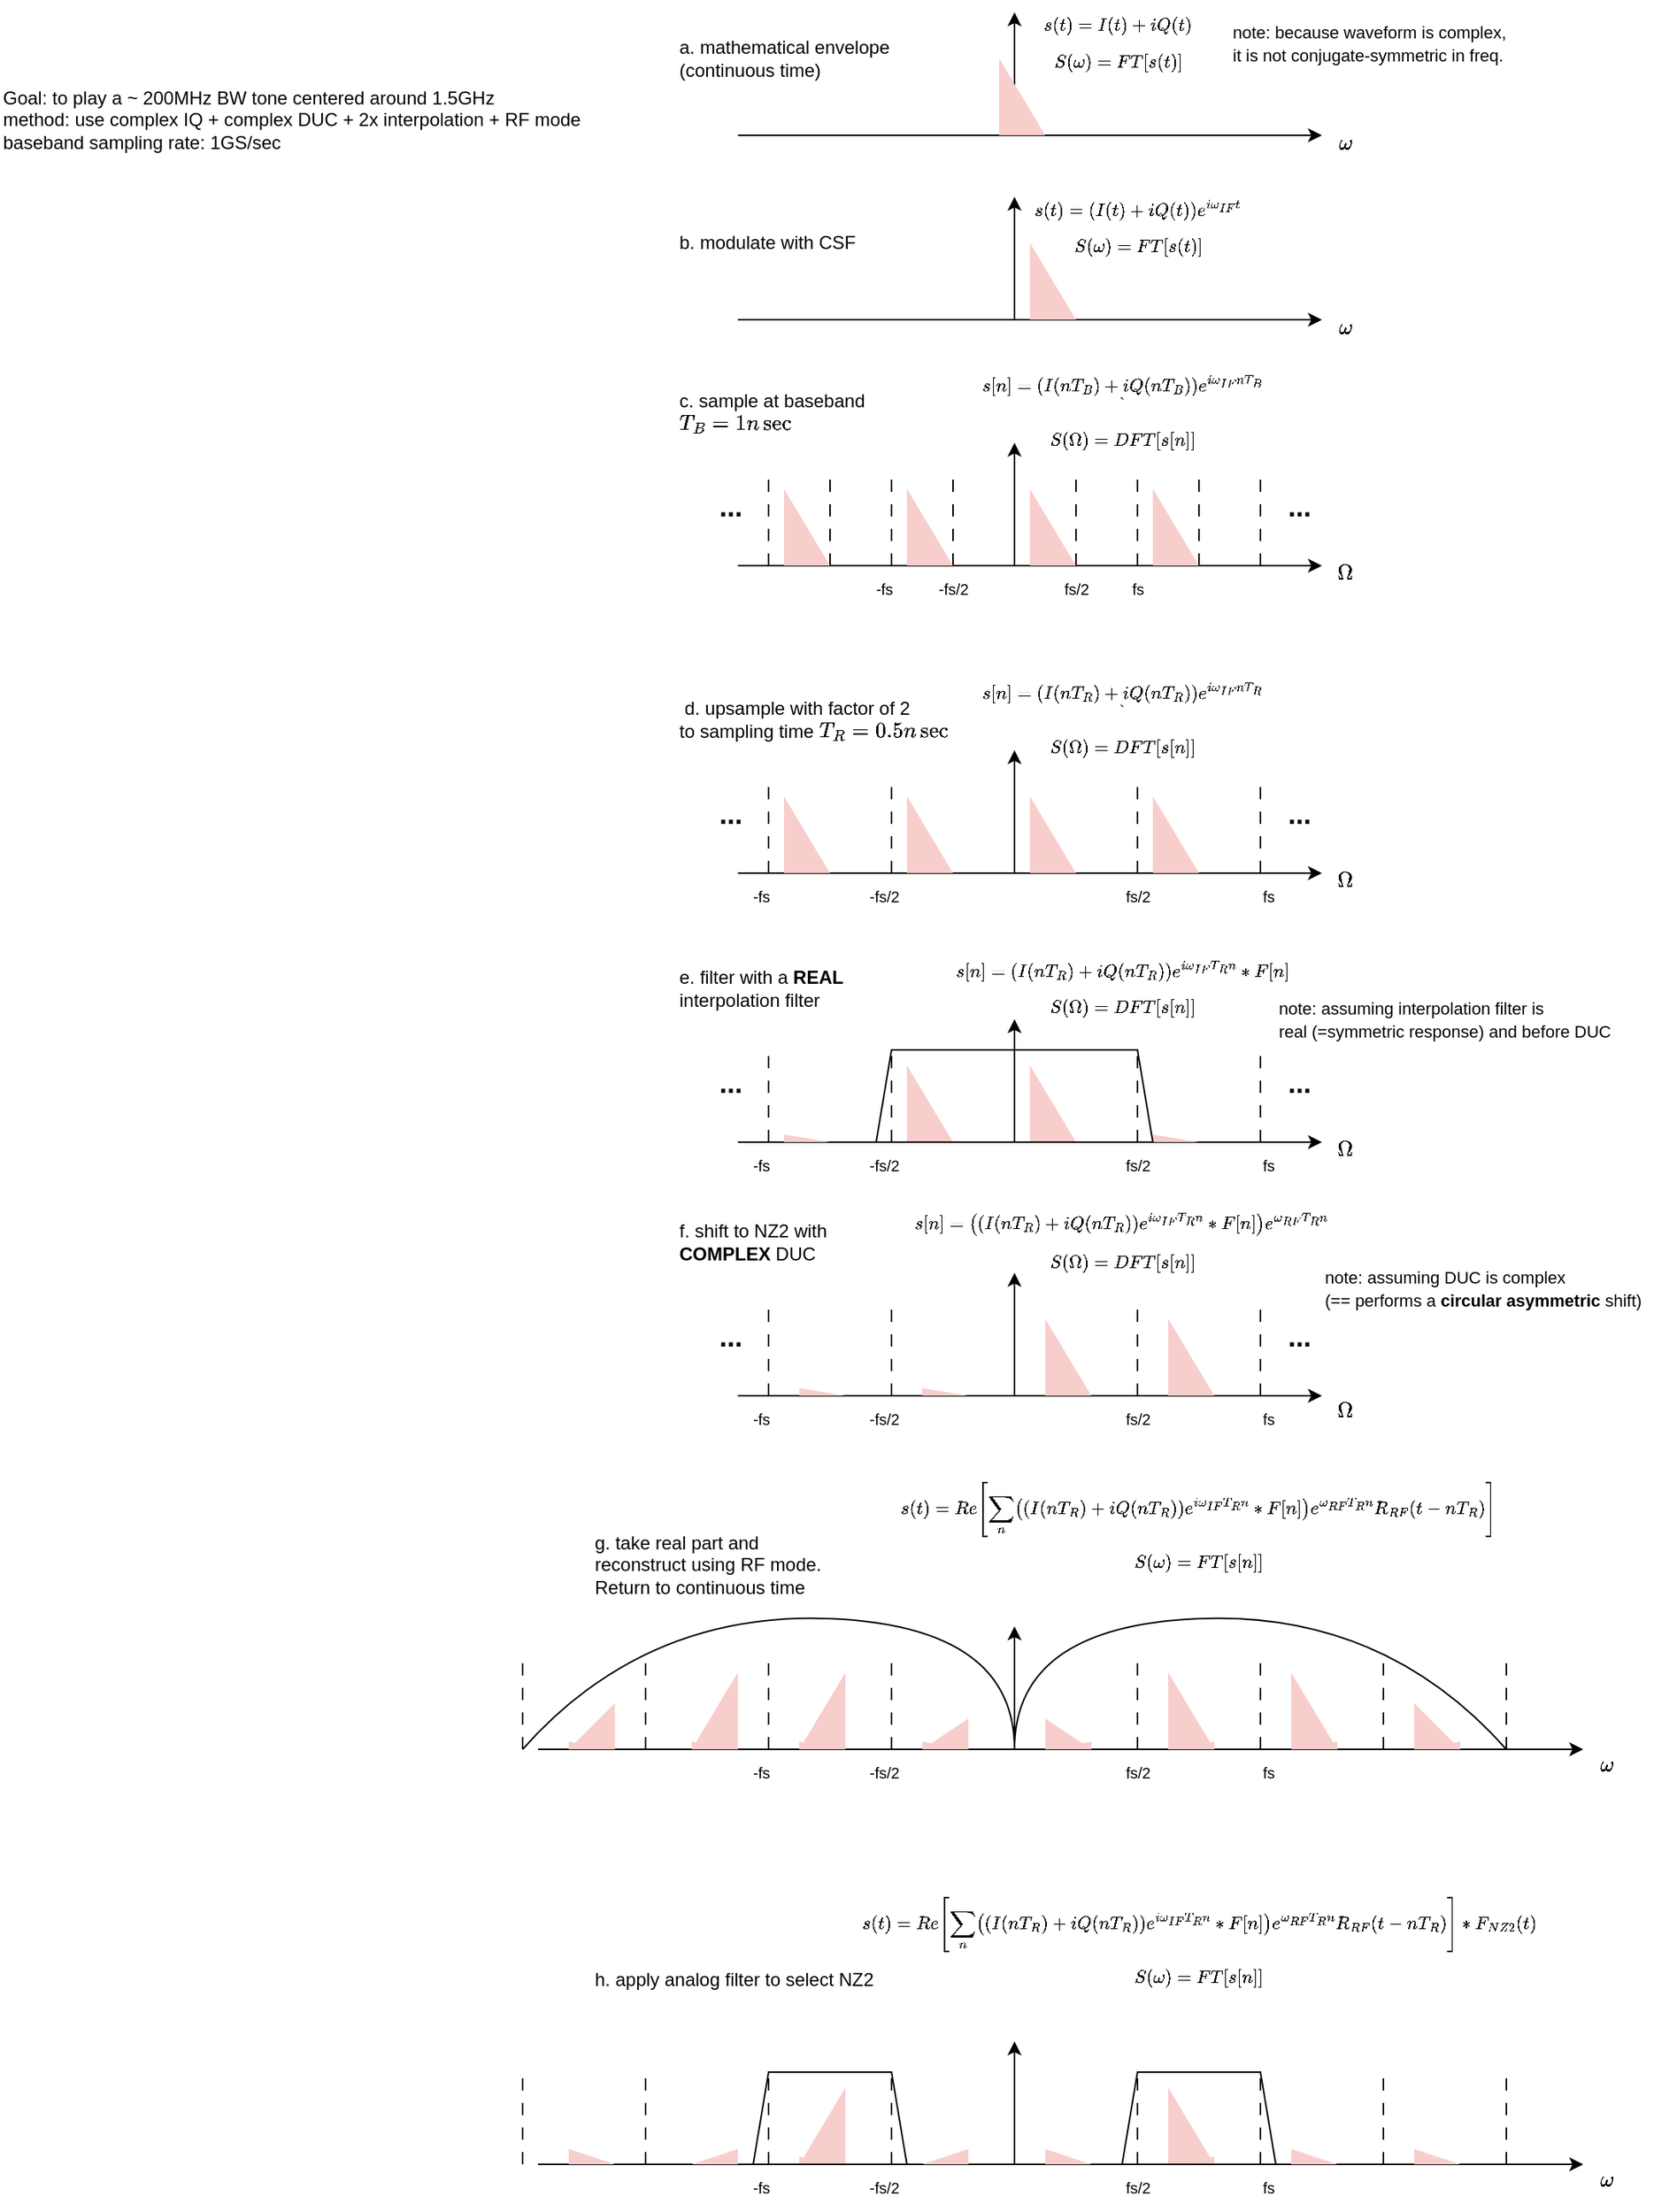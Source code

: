 <mxfile version="24.0.7" type="github">
  <diagram name="Page-1" id="3EDu0ph7gnK6FWtlWWhK">
    <mxGraphModel dx="1687" dy="761" grid="1" gridSize="10" guides="1" tooltips="1" connect="1" arrows="1" fold="1" page="1" pageScale="1" pageWidth="1169" pageHeight="1654" math="1" shadow="0">
      <root>
        <mxCell id="0" />
        <mxCell id="1" parent="0" />
        <mxCell id="BkP3ZMJu4RFStQbcXFvb-1" value="" style="endArrow=classic;html=1;rounded=0;" edge="1" parent="1">
          <mxGeometry width="50" height="50" relative="1" as="geometry">
            <mxPoint x="710" y="370" as="sourcePoint" />
            <mxPoint x="710" y="290" as="targetPoint" />
          </mxGeometry>
        </mxCell>
        <mxCell id="BkP3ZMJu4RFStQbcXFvb-2" value="" style="endArrow=classic;html=1;rounded=0;" edge="1" parent="1">
          <mxGeometry width="50" height="50" relative="1" as="geometry">
            <mxPoint x="530" y="370" as="sourcePoint" />
            <mxPoint x="910" y="370" as="targetPoint" />
          </mxGeometry>
        </mxCell>
        <mxCell id="BkP3ZMJu4RFStQbcXFvb-3" value="" style="endArrow=none;html=1;rounded=0;dashed=1;dashPattern=8 8;" edge="1" parent="1">
          <mxGeometry width="50" height="50" relative="1" as="geometry">
            <mxPoint x="750" y="370" as="sourcePoint" />
            <mxPoint x="750" y="310" as="targetPoint" />
          </mxGeometry>
        </mxCell>
        <mxCell id="BkP3ZMJu4RFStQbcXFvb-4" value="" style="endArrow=none;html=1;rounded=0;dashed=1;dashPattern=8 8;" edge="1" parent="1">
          <mxGeometry width="50" height="50" relative="1" as="geometry">
            <mxPoint x="790" y="370" as="sourcePoint" />
            <mxPoint x="790" y="310" as="targetPoint" />
          </mxGeometry>
        </mxCell>
        <mxCell id="BkP3ZMJu4RFStQbcXFvb-5" value="" style="endArrow=none;html=1;rounded=0;dashed=1;dashPattern=8 8;" edge="1" parent="1">
          <mxGeometry width="50" height="50" relative="1" as="geometry">
            <mxPoint x="830" y="370" as="sourcePoint" />
            <mxPoint x="830" y="310" as="targetPoint" />
          </mxGeometry>
        </mxCell>
        <mxCell id="BkP3ZMJu4RFStQbcXFvb-8" value="" style="endArrow=none;html=1;rounded=0;dashed=1;dashPattern=8 8;" edge="1" parent="1">
          <mxGeometry width="50" height="50" relative="1" as="geometry">
            <mxPoint x="630" y="370" as="sourcePoint" />
            <mxPoint x="630" y="310" as="targetPoint" />
          </mxGeometry>
        </mxCell>
        <mxCell id="BkP3ZMJu4RFStQbcXFvb-9" value="" style="endArrow=none;html=1;rounded=0;dashed=1;dashPattern=8 8;" edge="1" parent="1">
          <mxGeometry width="50" height="50" relative="1" as="geometry">
            <mxPoint x="670" y="370" as="sourcePoint" />
            <mxPoint x="670" y="310" as="targetPoint" />
          </mxGeometry>
        </mxCell>
        <mxCell id="BkP3ZMJu4RFStQbcXFvb-14" value="" style="verticalLabelPosition=bottom;verticalAlign=top;html=1;shape=mxgraph.basic.orthogonal_triangle;fillColor=#f8cecc;strokeColor=none;" vertex="1" parent="1">
          <mxGeometry x="720" y="320" width="30" height="50" as="geometry" />
        </mxCell>
        <mxCell id="BkP3ZMJu4RFStQbcXFvb-16" value="&lt;font style=&quot;font-size: 10px;&quot;&gt;fs/2&lt;/font&gt;" style="text;html=1;align=center;verticalAlign=middle;resizable=0;points=[];autosize=1;strokeColor=none;fillColor=none;" vertex="1" parent="1">
          <mxGeometry x="730" y="370" width="40" height="30" as="geometry" />
        </mxCell>
        <mxCell id="BkP3ZMJu4RFStQbcXFvb-17" value="&lt;font style=&quot;font-size: 10px;&quot;&gt;fs&lt;/font&gt;" style="text;html=1;align=center;verticalAlign=middle;resizable=0;points=[];autosize=1;strokeColor=none;fillColor=none;" vertex="1" parent="1">
          <mxGeometry x="775" y="370" width="30" height="30" as="geometry" />
        </mxCell>
        <mxCell id="BkP3ZMJu4RFStQbcXFvb-18" value="&lt;font style=&quot;font-size: 10px;&quot;&gt;-fs/2&lt;/font&gt;" style="text;html=1;align=center;verticalAlign=middle;resizable=0;points=[];autosize=1;strokeColor=none;fillColor=none;" vertex="1" parent="1">
          <mxGeometry x="650" y="370" width="40" height="30" as="geometry" />
        </mxCell>
        <mxCell id="BkP3ZMJu4RFStQbcXFvb-19" value="&lt;font style=&quot;font-size: 10px;&quot;&gt;-fs&lt;/font&gt;" style="text;html=1;align=center;verticalAlign=middle;resizable=0;points=[];autosize=1;strokeColor=none;fillColor=none;" vertex="1" parent="1">
          <mxGeometry x="610" y="370" width="30" height="30" as="geometry" />
        </mxCell>
        <mxCell id="BkP3ZMJu4RFStQbcXFvb-20" value="`s(t)=I(t)+iQ(t)`&lt;div&gt;&lt;br&gt;&lt;/div&gt;&lt;div&gt;`S(\omega)=FT[s(t)]`&lt;/div&gt;" style="text;html=1;align=center;verticalAlign=middle;whiteSpace=wrap;rounded=0;fontSize=10;" vertex="1" parent="1">
          <mxGeometry x="730" y="20" width="95" height="20" as="geometry" />
        </mxCell>
        <mxCell id="BkP3ZMJu4RFStQbcXFvb-21" value="`s[n]=(I(nT_{B})+iQ(nT_{B}))e^{i\omega_{IF}nT_{B}}``&lt;div&gt;&lt;br&gt;&lt;div&gt;`S(\Omega)=DFT[s[n]]`&lt;/div&gt;&lt;/div&gt;" style="text;html=1;align=center;verticalAlign=middle;whiteSpace=wrap;rounded=0;fontSize=10;" vertex="1" parent="1">
          <mxGeometry x="720" y="260" width="120" height="20" as="geometry" />
        </mxCell>
        <mxCell id="BkP3ZMJu4RFStQbcXFvb-22" value="" style="endArrow=classic;html=1;rounded=0;" edge="1" parent="1">
          <mxGeometry width="50" height="50" relative="1" as="geometry">
            <mxPoint x="710" y="90" as="sourcePoint" />
            <mxPoint x="710" y="10" as="targetPoint" />
          </mxGeometry>
        </mxCell>
        <mxCell id="BkP3ZMJu4RFStQbcXFvb-23" value="" style="endArrow=classic;html=1;rounded=0;" edge="1" parent="1">
          <mxGeometry width="50" height="50" relative="1" as="geometry">
            <mxPoint x="530" y="90" as="sourcePoint" />
            <mxPoint x="910" y="90" as="targetPoint" />
          </mxGeometry>
        </mxCell>
        <mxCell id="BkP3ZMJu4RFStQbcXFvb-31" value="" style="endArrow=none;html=1;rounded=0;dashed=1;dashPattern=8 8;" edge="1" source="BkP3ZMJu4RFStQbcXFvb-33" parent="1">
          <mxGeometry width="50" height="50" relative="1" as="geometry">
            <mxPoint x="710" y="90" as="sourcePoint" />
            <mxPoint x="710" y="80" as="targetPoint" />
          </mxGeometry>
        </mxCell>
        <mxCell id="BkP3ZMJu4RFStQbcXFvb-32" value="" style="endArrow=none;html=1;rounded=0;dashed=1;dashPattern=8 8;" edge="1" target="BkP3ZMJu4RFStQbcXFvb-33" parent="1">
          <mxGeometry width="50" height="50" relative="1" as="geometry">
            <mxPoint x="710" y="90" as="sourcePoint" />
            <mxPoint x="710" y="80" as="targetPoint" />
          </mxGeometry>
        </mxCell>
        <mxCell id="BkP3ZMJu4RFStQbcXFvb-33" value="" style="verticalLabelPosition=bottom;verticalAlign=top;html=1;shape=mxgraph.basic.orthogonal_triangle;fillColor=#f8cecc;strokeColor=none;" vertex="1" parent="1">
          <mxGeometry x="700" y="40" width="30" height="50" as="geometry" />
        </mxCell>
        <mxCell id="BkP3ZMJu4RFStQbcXFvb-38" value="a. mathematical envelope&lt;br&gt;(continuous time)" style="text;html=1;align=left;verticalAlign=middle;resizable=0;points=[];autosize=1;strokeColor=none;fillColor=none;" vertex="1" parent="1">
          <mxGeometry x="490" y="20" width="160" height="40" as="geometry" />
        </mxCell>
        <mxCell id="BkP3ZMJu4RFStQbcXFvb-39" value="`\omega`" style="text;html=1;align=center;verticalAlign=middle;resizable=0;points=[];autosize=1;strokeColor=none;fillColor=none;" vertex="1" parent="1">
          <mxGeometry x="890" y="80" width="70" height="30" as="geometry" />
        </mxCell>
        <mxCell id="BkP3ZMJu4RFStQbcXFvb-41" value="c. sample at baseband&lt;div&gt;`T_{B}=1nsec`&lt;/div&gt;" style="text;html=1;align=left;verticalAlign=middle;resizable=0;points=[];autosize=1;strokeColor=none;fillColor=none;" vertex="1" parent="1">
          <mxGeometry x="490" y="250" width="140" height="40" as="geometry" />
        </mxCell>
        <mxCell id="BkP3ZMJu4RFStQbcXFvb-42" value="" style="verticalLabelPosition=bottom;verticalAlign=top;html=1;shape=mxgraph.basic.orthogonal_triangle;fillColor=#f8cecc;strokeColor=none;" vertex="1" parent="1">
          <mxGeometry x="800" y="320" width="30" height="50" as="geometry" />
        </mxCell>
        <mxCell id="BkP3ZMJu4RFStQbcXFvb-43" value="" style="verticalLabelPosition=bottom;verticalAlign=top;html=1;shape=mxgraph.basic.orthogonal_triangle;fillColor=#f8cecc;strokeColor=none;" vertex="1" parent="1">
          <mxGeometry x="640" y="320" width="30" height="50" as="geometry" />
        </mxCell>
        <mxCell id="BkP3ZMJu4RFStQbcXFvb-45" value="..." style="text;html=1;align=center;verticalAlign=top;resizable=0;points=[];autosize=1;strokeColor=none;fillColor=none;fontSize=18;fontStyle=1" vertex="1" parent="1">
          <mxGeometry x="875" y="315" width="40" height="40" as="geometry" />
        </mxCell>
        <mxCell id="BkP3ZMJu4RFStQbcXFvb-46" value="..." style="text;html=1;align=center;verticalAlign=top;resizable=0;points=[];autosize=1;strokeColor=none;fillColor=none;fontSize=18;fontStyle=1" vertex="1" parent="1">
          <mxGeometry x="505" y="315" width="40" height="40" as="geometry" />
        </mxCell>
        <mxCell id="BkP3ZMJu4RFStQbcXFvb-47" value="" style="endArrow=none;html=1;rounded=0;dashed=1;dashPattern=8 8;" edge="1" parent="1">
          <mxGeometry width="50" height="50" relative="1" as="geometry">
            <mxPoint x="590" y="370" as="sourcePoint" />
            <mxPoint x="590" y="310" as="targetPoint" />
          </mxGeometry>
        </mxCell>
        <mxCell id="BkP3ZMJu4RFStQbcXFvb-48" value="`s(t)=(I(t)+iQ(t))e^{i\omega_{IF}t}`&lt;div&gt;&lt;br&gt;&lt;/div&gt;&lt;div&gt;`S(\omega)=FT[s(t)]`&lt;/div&gt;" style="text;html=1;align=center;verticalAlign=middle;whiteSpace=wrap;rounded=0;fontSize=10;" vertex="1" parent="1">
          <mxGeometry x="742.5" y="140" width="95" height="20" as="geometry" />
        </mxCell>
        <mxCell id="BkP3ZMJu4RFStQbcXFvb-49" value="" style="endArrow=classic;html=1;rounded=0;" edge="1" parent="1">
          <mxGeometry width="50" height="50" relative="1" as="geometry">
            <mxPoint x="710" y="210" as="sourcePoint" />
            <mxPoint x="710" y="130" as="targetPoint" />
          </mxGeometry>
        </mxCell>
        <mxCell id="BkP3ZMJu4RFStQbcXFvb-50" value="" style="endArrow=classic;html=1;rounded=0;" edge="1" parent="1">
          <mxGeometry width="50" height="50" relative="1" as="geometry">
            <mxPoint x="530" y="210" as="sourcePoint" />
            <mxPoint x="910" y="210" as="targetPoint" />
          </mxGeometry>
        </mxCell>
        <mxCell id="BkP3ZMJu4RFStQbcXFvb-53" value="" style="verticalLabelPosition=bottom;verticalAlign=top;html=1;shape=mxgraph.basic.orthogonal_triangle;fillColor=#f8cecc;strokeColor=none;" vertex="1" parent="1">
          <mxGeometry x="720" y="160" width="30" height="50" as="geometry" />
        </mxCell>
        <mxCell id="BkP3ZMJu4RFStQbcXFvb-54" value="b. modulate with CSF" style="text;html=1;align=left;verticalAlign=middle;resizable=0;points=[];autosize=1;strokeColor=none;fillColor=none;" vertex="1" parent="1">
          <mxGeometry x="490" y="145" width="140" height="30" as="geometry" />
        </mxCell>
        <mxCell id="BkP3ZMJu4RFStQbcXFvb-55" value="`\omega`" style="text;html=1;align=center;verticalAlign=middle;resizable=0;points=[];autosize=1;strokeColor=none;fillColor=none;" vertex="1" parent="1">
          <mxGeometry x="890" y="200" width="70" height="30" as="geometry" />
        </mxCell>
        <mxCell id="BkP3ZMJu4RFStQbcXFvb-75" value="" style="endArrow=none;html=1;rounded=0;dashed=1;dashPattern=8 8;" edge="1" parent="1">
          <mxGeometry width="50" height="50" relative="1" as="geometry">
            <mxPoint x="870" y="370" as="sourcePoint" />
            <mxPoint x="870" y="310" as="targetPoint" />
          </mxGeometry>
        </mxCell>
        <mxCell id="BkP3ZMJu4RFStQbcXFvb-76" value="" style="endArrow=none;html=1;rounded=0;dashed=1;dashPattern=8 8;" edge="1" parent="1">
          <mxGeometry width="50" height="50" relative="1" as="geometry">
            <mxPoint x="550" y="370" as="sourcePoint" />
            <mxPoint x="550" y="310" as="targetPoint" />
          </mxGeometry>
        </mxCell>
        <mxCell id="BkP3ZMJu4RFStQbcXFvb-77" value="" style="verticalLabelPosition=bottom;verticalAlign=top;html=1;shape=mxgraph.basic.orthogonal_triangle;fillColor=#f8cecc;strokeColor=none;" vertex="1" parent="1">
          <mxGeometry x="560" y="320" width="30" height="50" as="geometry" />
        </mxCell>
        <mxCell id="BkP3ZMJu4RFStQbcXFvb-78" value="" style="endArrow=classic;html=1;rounded=0;" edge="1" parent="1">
          <mxGeometry width="50" height="50" relative="1" as="geometry">
            <mxPoint x="710" y="570" as="sourcePoint" />
            <mxPoint x="710" y="490" as="targetPoint" />
          </mxGeometry>
        </mxCell>
        <mxCell id="BkP3ZMJu4RFStQbcXFvb-79" value="" style="endArrow=classic;html=1;rounded=0;" edge="1" parent="1">
          <mxGeometry width="50" height="50" relative="1" as="geometry">
            <mxPoint x="530" y="570" as="sourcePoint" />
            <mxPoint x="910" y="570" as="targetPoint" />
          </mxGeometry>
        </mxCell>
        <mxCell id="BkP3ZMJu4RFStQbcXFvb-81" value="" style="endArrow=none;html=1;rounded=0;dashed=1;dashPattern=8 8;" edge="1" parent="1">
          <mxGeometry width="50" height="50" relative="1" as="geometry">
            <mxPoint x="790" y="570" as="sourcePoint" />
            <mxPoint x="790" y="510" as="targetPoint" />
          </mxGeometry>
        </mxCell>
        <mxCell id="BkP3ZMJu4RFStQbcXFvb-83" value="" style="endArrow=none;html=1;rounded=0;dashed=1;dashPattern=8 8;" edge="1" parent="1">
          <mxGeometry width="50" height="50" relative="1" as="geometry">
            <mxPoint x="630" y="570" as="sourcePoint" />
            <mxPoint x="630" y="510" as="targetPoint" />
          </mxGeometry>
        </mxCell>
        <mxCell id="BkP3ZMJu4RFStQbcXFvb-85" value="" style="verticalLabelPosition=bottom;verticalAlign=top;html=1;shape=mxgraph.basic.orthogonal_triangle;fillColor=#f8cecc;strokeColor=none;" vertex="1" parent="1">
          <mxGeometry x="720" y="520" width="30" height="50" as="geometry" />
        </mxCell>
        <mxCell id="BkP3ZMJu4RFStQbcXFvb-86" value="&lt;font style=&quot;font-size: 10px;&quot;&gt;fs/2&lt;/font&gt;" style="text;html=1;align=center;verticalAlign=middle;resizable=0;points=[];autosize=1;strokeColor=none;fillColor=none;" vertex="1" parent="1">
          <mxGeometry x="770" y="570" width="40" height="30" as="geometry" />
        </mxCell>
        <mxCell id="BkP3ZMJu4RFStQbcXFvb-87" value="&lt;font style=&quot;font-size: 10px;&quot;&gt;fs&lt;/font&gt;" style="text;html=1;align=center;verticalAlign=middle;resizable=0;points=[];autosize=1;strokeColor=none;fillColor=none;" vertex="1" parent="1">
          <mxGeometry x="860" y="570" width="30" height="30" as="geometry" />
        </mxCell>
        <mxCell id="BkP3ZMJu4RFStQbcXFvb-88" value="&lt;font style=&quot;font-size: 10px;&quot;&gt;-fs/2&lt;/font&gt;" style="text;html=1;align=center;verticalAlign=middle;resizable=0;points=[];autosize=1;strokeColor=none;fillColor=none;" vertex="1" parent="1">
          <mxGeometry x="605" y="570" width="40" height="30" as="geometry" />
        </mxCell>
        <mxCell id="BkP3ZMJu4RFStQbcXFvb-89" value="&lt;font style=&quot;font-size: 10px;&quot;&gt;-fs&lt;/font&gt;" style="text;html=1;align=center;verticalAlign=middle;resizable=0;points=[];autosize=1;strokeColor=none;fillColor=none;" vertex="1" parent="1">
          <mxGeometry x="530" y="570" width="30" height="30" as="geometry" />
        </mxCell>
        <mxCell id="BkP3ZMJu4RFStQbcXFvb-90" value="`s[n]=(I(nT_{R})+iQ(nT_{R}))e^{i\omega_{IF}nT_{R}}``&lt;div&gt;&lt;br&gt;&lt;div&gt;`S(\Omega)=DFT[s[n]]`&lt;/div&gt;&lt;/div&gt;" style="text;html=1;align=center;verticalAlign=middle;whiteSpace=wrap;rounded=0;fontSize=10;" vertex="1" parent="1">
          <mxGeometry x="720" y="460" width="120" height="20" as="geometry" />
        </mxCell>
        <mxCell id="BkP3ZMJu4RFStQbcXFvb-91" value="&lt;div&gt;&amp;nbsp;d. upsample with factor of 2&lt;/div&gt;&lt;div&gt;to sampling time `T_R=0.5nsec`&lt;/div&gt;" style="text;html=1;align=left;verticalAlign=middle;resizable=0;points=[];autosize=1;strokeColor=none;fillColor=none;" vertex="1" parent="1">
          <mxGeometry x="490" y="450" width="190" height="40" as="geometry" />
        </mxCell>
        <mxCell id="BkP3ZMJu4RFStQbcXFvb-92" value="" style="verticalLabelPosition=bottom;verticalAlign=top;html=1;shape=mxgraph.basic.orthogonal_triangle;fillColor=#f8cecc;strokeColor=none;" vertex="1" parent="1">
          <mxGeometry x="800" y="520" width="30" height="50" as="geometry" />
        </mxCell>
        <mxCell id="BkP3ZMJu4RFStQbcXFvb-93" value="" style="verticalLabelPosition=bottom;verticalAlign=top;html=1;shape=mxgraph.basic.orthogonal_triangle;fillColor=#f8cecc;strokeColor=none;" vertex="1" parent="1">
          <mxGeometry x="640" y="520" width="30" height="50" as="geometry" />
        </mxCell>
        <mxCell id="BkP3ZMJu4RFStQbcXFvb-94" value="..." style="text;html=1;align=center;verticalAlign=top;resizable=0;points=[];autosize=1;strokeColor=none;fillColor=none;fontSize=18;fontStyle=1" vertex="1" parent="1">
          <mxGeometry x="875" y="515" width="40" height="40" as="geometry" />
        </mxCell>
        <mxCell id="BkP3ZMJu4RFStQbcXFvb-95" value="..." style="text;html=1;align=center;verticalAlign=top;resizable=0;points=[];autosize=1;strokeColor=none;fillColor=none;fontSize=18;fontStyle=1" vertex="1" parent="1">
          <mxGeometry x="505" y="515" width="40" height="40" as="geometry" />
        </mxCell>
        <mxCell id="BkP3ZMJu4RFStQbcXFvb-97" value="" style="endArrow=none;html=1;rounded=0;dashed=1;dashPattern=8 8;" edge="1" parent="1">
          <mxGeometry width="50" height="50" relative="1" as="geometry">
            <mxPoint x="870" y="570" as="sourcePoint" />
            <mxPoint x="870" y="510" as="targetPoint" />
          </mxGeometry>
        </mxCell>
        <mxCell id="BkP3ZMJu4RFStQbcXFvb-98" value="" style="endArrow=none;html=1;rounded=0;dashed=1;dashPattern=8 8;" edge="1" parent="1">
          <mxGeometry width="50" height="50" relative="1" as="geometry">
            <mxPoint x="550" y="570" as="sourcePoint" />
            <mxPoint x="550" y="510" as="targetPoint" />
          </mxGeometry>
        </mxCell>
        <mxCell id="BkP3ZMJu4RFStQbcXFvb-99" value="" style="verticalLabelPosition=bottom;verticalAlign=top;html=1;shape=mxgraph.basic.orthogonal_triangle;fillColor=#f8cecc;strokeColor=none;" vertex="1" parent="1">
          <mxGeometry x="560" y="520" width="30" height="50" as="geometry" />
        </mxCell>
        <mxCell id="BkP3ZMJu4RFStQbcXFvb-100" value="&lt;font style=&quot;font-size: 11px;&quot;&gt;note: because waveform is complex,&lt;/font&gt;&lt;div&gt;&lt;font style=&quot;font-size: 11px;&quot;&gt;it is not conjugate-symmetric in freq.&lt;br&gt;&lt;/font&gt;&lt;/div&gt;" style="text;html=1;align=left;verticalAlign=middle;resizable=0;points=[];autosize=1;strokeColor=none;fillColor=none;" vertex="1" parent="1">
          <mxGeometry x="850" y="10" width="200" height="40" as="geometry" />
        </mxCell>
        <mxCell id="BkP3ZMJu4RFStQbcXFvb-101" value="`\Omega`" style="text;html=1;align=center;verticalAlign=middle;resizable=0;points=[];autosize=1;strokeColor=none;fillColor=none;" vertex="1" parent="1">
          <mxGeometry x="890" y="360" width="70" height="30" as="geometry" />
        </mxCell>
        <mxCell id="BkP3ZMJu4RFStQbcXFvb-102" value="`\Omega`" style="text;html=1;align=center;verticalAlign=middle;resizable=0;points=[];autosize=1;strokeColor=none;fillColor=none;" vertex="1" parent="1">
          <mxGeometry x="890" y="560" width="70" height="30" as="geometry" />
        </mxCell>
        <mxCell id="BkP3ZMJu4RFStQbcXFvb-103" value="" style="endArrow=classic;html=1;rounded=0;" edge="1" parent="1">
          <mxGeometry width="50" height="50" relative="1" as="geometry">
            <mxPoint x="710" y="745" as="sourcePoint" />
            <mxPoint x="710" y="665" as="targetPoint" />
          </mxGeometry>
        </mxCell>
        <mxCell id="BkP3ZMJu4RFStQbcXFvb-104" value="" style="endArrow=classic;html=1;rounded=0;" edge="1" parent="1">
          <mxGeometry width="50" height="50" relative="1" as="geometry">
            <mxPoint x="530" y="745" as="sourcePoint" />
            <mxPoint x="910" y="745" as="targetPoint" />
          </mxGeometry>
        </mxCell>
        <mxCell id="BkP3ZMJu4RFStQbcXFvb-105" value="" style="endArrow=none;html=1;rounded=0;dashed=1;dashPattern=8 8;" edge="1" parent="1">
          <mxGeometry width="50" height="50" relative="1" as="geometry">
            <mxPoint x="790" y="745" as="sourcePoint" />
            <mxPoint x="790" y="685" as="targetPoint" />
          </mxGeometry>
        </mxCell>
        <mxCell id="BkP3ZMJu4RFStQbcXFvb-106" value="" style="endArrow=none;html=1;rounded=0;dashed=1;dashPattern=8 8;" edge="1" parent="1">
          <mxGeometry width="50" height="50" relative="1" as="geometry">
            <mxPoint x="630" y="745" as="sourcePoint" />
            <mxPoint x="630" y="685" as="targetPoint" />
          </mxGeometry>
        </mxCell>
        <mxCell id="BkP3ZMJu4RFStQbcXFvb-107" value="" style="verticalLabelPosition=bottom;verticalAlign=top;html=1;shape=mxgraph.basic.orthogonal_triangle;fillColor=#f8cecc;strokeColor=none;" vertex="1" parent="1">
          <mxGeometry x="720" y="695" width="30" height="50" as="geometry" />
        </mxCell>
        <mxCell id="BkP3ZMJu4RFStQbcXFvb-108" value="&lt;font style=&quot;font-size: 10px;&quot;&gt;fs/2&lt;/font&gt;" style="text;html=1;align=center;verticalAlign=middle;resizable=0;points=[];autosize=1;strokeColor=none;fillColor=none;" vertex="1" parent="1">
          <mxGeometry x="770" y="745" width="40" height="30" as="geometry" />
        </mxCell>
        <mxCell id="BkP3ZMJu4RFStQbcXFvb-109" value="&lt;font style=&quot;font-size: 10px;&quot;&gt;fs&lt;/font&gt;" style="text;html=1;align=center;verticalAlign=middle;resizable=0;points=[];autosize=1;strokeColor=none;fillColor=none;" vertex="1" parent="1">
          <mxGeometry x="860" y="745" width="30" height="30" as="geometry" />
        </mxCell>
        <mxCell id="BkP3ZMJu4RFStQbcXFvb-110" value="&lt;font style=&quot;font-size: 10px;&quot;&gt;-fs/2&lt;/font&gt;" style="text;html=1;align=center;verticalAlign=middle;resizable=0;points=[];autosize=1;strokeColor=none;fillColor=none;" vertex="1" parent="1">
          <mxGeometry x="605" y="745" width="40" height="30" as="geometry" />
        </mxCell>
        <mxCell id="BkP3ZMJu4RFStQbcXFvb-111" value="&lt;font style=&quot;font-size: 10px;&quot;&gt;-fs&lt;/font&gt;" style="text;html=1;align=center;verticalAlign=middle;resizable=0;points=[];autosize=1;strokeColor=none;fillColor=none;" vertex="1" parent="1">
          <mxGeometry x="530" y="745" width="30" height="30" as="geometry" />
        </mxCell>
        <mxCell id="BkP3ZMJu4RFStQbcXFvb-112" value="`s[n]=(I(nT_{R})+iQ(nT_{R}))e^{i\omega_{IF}T_{R}n}\ast F[n]`&lt;div&gt;&lt;br&gt;&lt;div&gt;`S(\Omega)=DFT[s[n]]`&lt;/div&gt;&lt;/div&gt;" style="text;html=1;align=center;verticalAlign=middle;whiteSpace=wrap;rounded=0;fontSize=10;" vertex="1" parent="1">
          <mxGeometry x="720" y="635" width="120" height="20" as="geometry" />
        </mxCell>
        <mxCell id="BkP3ZMJu4RFStQbcXFvb-113" value="&lt;div&gt;e. filter with a &lt;b&gt;REAL&lt;/b&gt;&lt;/div&gt;&lt;div&gt;interpolation filter&lt;/div&gt;" style="text;html=1;align=left;verticalAlign=middle;resizable=0;points=[];autosize=1;strokeColor=none;fillColor=none;" vertex="1" parent="1">
          <mxGeometry x="490" y="625" width="130" height="40" as="geometry" />
        </mxCell>
        <mxCell id="BkP3ZMJu4RFStQbcXFvb-114" value="" style="verticalLabelPosition=bottom;verticalAlign=top;html=1;shape=mxgraph.basic.orthogonal_triangle;fillColor=#f8cecc;strokeColor=none;" vertex="1" parent="1">
          <mxGeometry x="800" y="740" width="30" height="5" as="geometry" />
        </mxCell>
        <mxCell id="BkP3ZMJu4RFStQbcXFvb-115" value="" style="verticalLabelPosition=bottom;verticalAlign=top;html=1;shape=mxgraph.basic.orthogonal_triangle;fillColor=#f8cecc;strokeColor=none;" vertex="1" parent="1">
          <mxGeometry x="640" y="695" width="30" height="50" as="geometry" />
        </mxCell>
        <mxCell id="BkP3ZMJu4RFStQbcXFvb-116" value="..." style="text;html=1;align=center;verticalAlign=top;resizable=0;points=[];autosize=1;strokeColor=none;fillColor=none;fontSize=18;fontStyle=1" vertex="1" parent="1">
          <mxGeometry x="875" y="690" width="40" height="40" as="geometry" />
        </mxCell>
        <mxCell id="BkP3ZMJu4RFStQbcXFvb-117" value="..." style="text;html=1;align=center;verticalAlign=top;resizable=0;points=[];autosize=1;strokeColor=none;fillColor=none;fontSize=18;fontStyle=1" vertex="1" parent="1">
          <mxGeometry x="505" y="690" width="40" height="40" as="geometry" />
        </mxCell>
        <mxCell id="BkP3ZMJu4RFStQbcXFvb-118" value="" style="endArrow=none;html=1;rounded=0;dashed=1;dashPattern=8 8;" edge="1" parent="1">
          <mxGeometry width="50" height="50" relative="1" as="geometry">
            <mxPoint x="870" y="745" as="sourcePoint" />
            <mxPoint x="870" y="685" as="targetPoint" />
          </mxGeometry>
        </mxCell>
        <mxCell id="BkP3ZMJu4RFStQbcXFvb-119" value="" style="endArrow=none;html=1;rounded=0;dashed=1;dashPattern=8 8;" edge="1" parent="1">
          <mxGeometry width="50" height="50" relative="1" as="geometry">
            <mxPoint x="550" y="745" as="sourcePoint" />
            <mxPoint x="550" y="685" as="targetPoint" />
          </mxGeometry>
        </mxCell>
        <mxCell id="BkP3ZMJu4RFStQbcXFvb-120" value="" style="verticalLabelPosition=bottom;verticalAlign=top;html=1;shape=mxgraph.basic.orthogonal_triangle;fillColor=#f8cecc;strokeColor=none;" vertex="1" parent="1">
          <mxGeometry x="560" y="740" width="30" height="5" as="geometry" />
        </mxCell>
        <mxCell id="BkP3ZMJu4RFStQbcXFvb-121" value="`\Omega`" style="text;html=1;align=center;verticalAlign=middle;resizable=0;points=[];autosize=1;strokeColor=none;fillColor=none;" vertex="1" parent="1">
          <mxGeometry x="890" y="735" width="70" height="30" as="geometry" />
        </mxCell>
        <mxCell id="BkP3ZMJu4RFStQbcXFvb-122" value="" style="shape=trapezoid;perimeter=trapezoidPerimeter;whiteSpace=wrap;html=1;fixedSize=1;size=10;fillColor=none;" vertex="1" parent="1">
          <mxGeometry x="620" y="685" width="180" height="60" as="geometry" />
        </mxCell>
        <mxCell id="BkP3ZMJu4RFStQbcXFvb-124" value="" style="endArrow=classic;html=1;rounded=0;" edge="1" parent="1">
          <mxGeometry width="50" height="50" relative="1" as="geometry">
            <mxPoint x="710" y="910" as="sourcePoint" />
            <mxPoint x="710" y="830" as="targetPoint" />
          </mxGeometry>
        </mxCell>
        <mxCell id="BkP3ZMJu4RFStQbcXFvb-125" value="" style="endArrow=classic;html=1;rounded=0;" edge="1" parent="1">
          <mxGeometry width="50" height="50" relative="1" as="geometry">
            <mxPoint x="530" y="910" as="sourcePoint" />
            <mxPoint x="910" y="910" as="targetPoint" />
          </mxGeometry>
        </mxCell>
        <mxCell id="BkP3ZMJu4RFStQbcXFvb-126" value="" style="endArrow=none;html=1;rounded=0;dashed=1;dashPattern=8 8;" edge="1" parent="1">
          <mxGeometry width="50" height="50" relative="1" as="geometry">
            <mxPoint x="790" y="910" as="sourcePoint" />
            <mxPoint x="790" y="850" as="targetPoint" />
          </mxGeometry>
        </mxCell>
        <mxCell id="BkP3ZMJu4RFStQbcXFvb-127" value="" style="endArrow=none;html=1;rounded=0;dashed=1;dashPattern=8 8;" edge="1" parent="1">
          <mxGeometry width="50" height="50" relative="1" as="geometry">
            <mxPoint x="630" y="910" as="sourcePoint" />
            <mxPoint x="630" y="850" as="targetPoint" />
          </mxGeometry>
        </mxCell>
        <mxCell id="BkP3ZMJu4RFStQbcXFvb-128" value="" style="verticalLabelPosition=bottom;verticalAlign=top;html=1;shape=mxgraph.basic.orthogonal_triangle;fillColor=#f8cecc;strokeColor=none;" vertex="1" parent="1">
          <mxGeometry x="810" y="860" width="30" height="50" as="geometry" />
        </mxCell>
        <mxCell id="BkP3ZMJu4RFStQbcXFvb-129" value="&lt;font style=&quot;font-size: 10px;&quot;&gt;fs/2&lt;/font&gt;" style="text;html=1;align=center;verticalAlign=middle;resizable=0;points=[];autosize=1;strokeColor=none;fillColor=none;" vertex="1" parent="1">
          <mxGeometry x="770" y="910" width="40" height="30" as="geometry" />
        </mxCell>
        <mxCell id="BkP3ZMJu4RFStQbcXFvb-130" value="&lt;font style=&quot;font-size: 10px;&quot;&gt;fs&lt;/font&gt;" style="text;html=1;align=center;verticalAlign=middle;resizable=0;points=[];autosize=1;strokeColor=none;fillColor=none;" vertex="1" parent="1">
          <mxGeometry x="860" y="910" width="30" height="30" as="geometry" />
        </mxCell>
        <mxCell id="BkP3ZMJu4RFStQbcXFvb-131" value="&lt;font style=&quot;font-size: 10px;&quot;&gt;-fs/2&lt;/font&gt;" style="text;html=1;align=center;verticalAlign=middle;resizable=0;points=[];autosize=1;strokeColor=none;fillColor=none;" vertex="1" parent="1">
          <mxGeometry x="605" y="910" width="40" height="30" as="geometry" />
        </mxCell>
        <mxCell id="BkP3ZMJu4RFStQbcXFvb-132" value="&lt;font style=&quot;font-size: 10px;&quot;&gt;-fs&lt;/font&gt;" style="text;html=1;align=center;verticalAlign=middle;resizable=0;points=[];autosize=1;strokeColor=none;fillColor=none;" vertex="1" parent="1">
          <mxGeometry x="530" y="910" width="30" height="30" as="geometry" />
        </mxCell>
        <mxCell id="BkP3ZMJu4RFStQbcXFvb-133" value="`s[n]=((I(nT_{R})+iQ(nT_{R}))e^{i\omega_{IF}T_{R}n}\ast F[n])e^{\omega_{RF} T_R n`&lt;div&gt;&lt;br&gt;&lt;div&gt;`S(\Omega)=DFT[s[n]]`&lt;/div&gt;&lt;/div&gt;" style="text;html=1;align=center;verticalAlign=middle;whiteSpace=wrap;rounded=0;fontSize=10;" vertex="1" parent="1">
          <mxGeometry x="720" y="800" width="120" height="20" as="geometry" />
        </mxCell>
        <mxCell id="BkP3ZMJu4RFStQbcXFvb-134" value="&lt;div&gt;f. shift to NZ2 with&lt;br&gt;&lt;b&gt;COMPLEX&lt;/b&gt; DUC&lt;/div&gt;" style="text;html=1;align=left;verticalAlign=middle;resizable=0;points=[];autosize=1;strokeColor=none;fillColor=none;" vertex="1" parent="1">
          <mxGeometry x="490" y="790" width="120" height="40" as="geometry" />
        </mxCell>
        <mxCell id="BkP3ZMJu4RFStQbcXFvb-135" value="" style="verticalLabelPosition=bottom;verticalAlign=top;html=1;shape=mxgraph.basic.orthogonal_triangle;fillColor=#f8cecc;strokeColor=none;" vertex="1" parent="1">
          <mxGeometry x="570" y="905" width="30" height="5" as="geometry" />
        </mxCell>
        <mxCell id="BkP3ZMJu4RFStQbcXFvb-136" value="" style="verticalLabelPosition=bottom;verticalAlign=top;html=1;shape=mxgraph.basic.orthogonal_triangle;fillColor=#f8cecc;strokeColor=none;" vertex="1" parent="1">
          <mxGeometry x="730" y="860" width="30" height="50" as="geometry" />
        </mxCell>
        <mxCell id="BkP3ZMJu4RFStQbcXFvb-137" value="..." style="text;html=1;align=center;verticalAlign=top;resizable=0;points=[];autosize=1;strokeColor=none;fillColor=none;fontSize=18;fontStyle=1" vertex="1" parent="1">
          <mxGeometry x="875" y="855" width="40" height="40" as="geometry" />
        </mxCell>
        <mxCell id="BkP3ZMJu4RFStQbcXFvb-138" value="..." style="text;html=1;align=center;verticalAlign=top;resizable=0;points=[];autosize=1;strokeColor=none;fillColor=none;fontSize=18;fontStyle=1" vertex="1" parent="1">
          <mxGeometry x="505" y="855" width="40" height="40" as="geometry" />
        </mxCell>
        <mxCell id="BkP3ZMJu4RFStQbcXFvb-139" value="" style="endArrow=none;html=1;rounded=0;dashed=1;dashPattern=8 8;" edge="1" parent="1">
          <mxGeometry width="50" height="50" relative="1" as="geometry">
            <mxPoint x="870" y="910" as="sourcePoint" />
            <mxPoint x="870" y="850" as="targetPoint" />
          </mxGeometry>
        </mxCell>
        <mxCell id="BkP3ZMJu4RFStQbcXFvb-140" value="" style="endArrow=none;html=1;rounded=0;dashed=1;dashPattern=8 8;" edge="1" parent="1">
          <mxGeometry width="50" height="50" relative="1" as="geometry">
            <mxPoint x="550" y="910" as="sourcePoint" />
            <mxPoint x="550" y="850" as="targetPoint" />
          </mxGeometry>
        </mxCell>
        <mxCell id="BkP3ZMJu4RFStQbcXFvb-141" value="" style="verticalLabelPosition=bottom;verticalAlign=top;html=1;shape=mxgraph.basic.orthogonal_triangle;fillColor=#f8cecc;strokeColor=none;" vertex="1" parent="1">
          <mxGeometry x="650" y="905" width="30" height="5" as="geometry" />
        </mxCell>
        <mxCell id="BkP3ZMJu4RFStQbcXFvb-142" value="`\Omega`" style="text;html=1;align=center;verticalAlign=middle;resizable=0;points=[];autosize=1;strokeColor=none;fillColor=none;" vertex="1" parent="1">
          <mxGeometry x="890" y="905" width="70" height="30" as="geometry" />
        </mxCell>
        <mxCell id="BkP3ZMJu4RFStQbcXFvb-145" value="&lt;font style=&quot;font-size: 11px;&quot;&gt;note: assuming interpolation filter is&lt;/font&gt;&lt;div&gt;&lt;font style=&quot;font-size: 11px;&quot;&gt;real (=symmetric response) and before DUC&lt;/font&gt;&lt;/div&gt;" style="text;html=1;align=left;verticalAlign=middle;resizable=0;points=[];autosize=1;strokeColor=none;fillColor=none;" vertex="1" parent="1">
          <mxGeometry x="880" y="645" width="240" height="40" as="geometry" />
        </mxCell>
        <mxCell id="BkP3ZMJu4RFStQbcXFvb-147" value="&lt;font style=&quot;font-size: 11px;&quot;&gt;note: assuming DUC is complex&lt;/font&gt;&lt;div&gt;&lt;font style=&quot;font-size: 11px;&quot;&gt;(== performs a &lt;b&gt;circular asymmetric&lt;/b&gt; shift)&lt;/font&gt;&lt;/div&gt;" style="text;html=1;align=left;verticalAlign=middle;resizable=0;points=[];autosize=1;strokeColor=none;fillColor=none;" vertex="1" parent="1">
          <mxGeometry x="910" y="820" width="230" height="40" as="geometry" />
        </mxCell>
        <mxCell id="BkP3ZMJu4RFStQbcXFvb-148" value="" style="endArrow=classic;html=1;rounded=0;" edge="1" parent="1">
          <mxGeometry width="50" height="50" relative="1" as="geometry">
            <mxPoint x="710" y="1140" as="sourcePoint" />
            <mxPoint x="710" y="1060" as="targetPoint" />
          </mxGeometry>
        </mxCell>
        <mxCell id="BkP3ZMJu4RFStQbcXFvb-149" value="" style="endArrow=classic;html=1;rounded=0;" edge="1" parent="1">
          <mxGeometry width="50" height="50" relative="1" as="geometry">
            <mxPoint x="400" y="1140" as="sourcePoint" />
            <mxPoint x="1080" y="1140" as="targetPoint" />
          </mxGeometry>
        </mxCell>
        <mxCell id="BkP3ZMJu4RFStQbcXFvb-150" value="" style="endArrow=none;html=1;rounded=0;dashed=1;dashPattern=8 8;" edge="1" parent="1">
          <mxGeometry width="50" height="50" relative="1" as="geometry">
            <mxPoint x="790" y="1140" as="sourcePoint" />
            <mxPoint x="790" y="1080" as="targetPoint" />
          </mxGeometry>
        </mxCell>
        <mxCell id="BkP3ZMJu4RFStQbcXFvb-151" value="" style="endArrow=none;html=1;rounded=0;dashed=1;dashPattern=8 8;" edge="1" parent="1">
          <mxGeometry width="50" height="50" relative="1" as="geometry">
            <mxPoint x="630" y="1140" as="sourcePoint" />
            <mxPoint x="630" y="1080" as="targetPoint" />
          </mxGeometry>
        </mxCell>
        <mxCell id="BkP3ZMJu4RFStQbcXFvb-153" value="&lt;font style=&quot;font-size: 10px;&quot;&gt;fs/2&lt;/font&gt;" style="text;html=1;align=center;verticalAlign=middle;resizable=0;points=[];autosize=1;strokeColor=none;fillColor=none;" vertex="1" parent="1">
          <mxGeometry x="770" y="1140" width="40" height="30" as="geometry" />
        </mxCell>
        <mxCell id="BkP3ZMJu4RFStQbcXFvb-154" value="&lt;font style=&quot;font-size: 10px;&quot;&gt;fs&lt;/font&gt;" style="text;html=1;align=center;verticalAlign=middle;resizable=0;points=[];autosize=1;strokeColor=none;fillColor=none;" vertex="1" parent="1">
          <mxGeometry x="860" y="1140" width="30" height="30" as="geometry" />
        </mxCell>
        <mxCell id="BkP3ZMJu4RFStQbcXFvb-155" value="&lt;font style=&quot;font-size: 10px;&quot;&gt;-fs/2&lt;/font&gt;" style="text;html=1;align=center;verticalAlign=middle;resizable=0;points=[];autosize=1;strokeColor=none;fillColor=none;" vertex="1" parent="1">
          <mxGeometry x="605" y="1140" width="40" height="30" as="geometry" />
        </mxCell>
        <mxCell id="BkP3ZMJu4RFStQbcXFvb-156" value="&lt;font style=&quot;font-size: 10px;&quot;&gt;-fs&lt;/font&gt;" style="text;html=1;align=center;verticalAlign=middle;resizable=0;points=[];autosize=1;strokeColor=none;fillColor=none;" vertex="1" parent="1">
          <mxGeometry x="530" y="1140" width="30" height="30" as="geometry" />
        </mxCell>
        <mxCell id="BkP3ZMJu4RFStQbcXFvb-157" value="`s(t)=Re[\sum_n((I(nT_{R})+iQ(nT_{R}))e^{i\omega_{IF}T_{R}n}\ast F[n])e^{\omega_{RF} T_R n}R_{RF}(t-nT_R)]`&lt;div&gt;&lt;br&gt;&lt;/div&gt;&lt;div&gt;&lt;div&gt;`S(\omega)=FT[s[n]]`&lt;/div&gt;&lt;/div&gt;" style="text;html=1;align=center;verticalAlign=middle;whiteSpace=wrap;rounded=0;fontSize=10;" vertex="1" parent="1">
          <mxGeometry x="650" y="950" width="360" height="90" as="geometry" />
        </mxCell>
        <mxCell id="BkP3ZMJu4RFStQbcXFvb-158" value="&lt;div&gt;g. take real part and&lt;/div&gt;&lt;div&gt;reconstruct using RF mode.&lt;/div&gt;&lt;div&gt;Return to continuous time&lt;/div&gt;" style="text;html=1;align=left;verticalAlign=middle;resizable=0;points=[];autosize=1;strokeColor=none;fillColor=none;" vertex="1" parent="1">
          <mxGeometry x="435" y="990" width="170" height="60" as="geometry" />
        </mxCell>
        <mxCell id="BkP3ZMJu4RFStQbcXFvb-163" value="" style="endArrow=none;html=1;rounded=0;dashed=1;dashPattern=8 8;" edge="1" parent="1">
          <mxGeometry width="50" height="50" relative="1" as="geometry">
            <mxPoint x="870" y="1140" as="sourcePoint" />
            <mxPoint x="870" y="1080" as="targetPoint" />
          </mxGeometry>
        </mxCell>
        <mxCell id="BkP3ZMJu4RFStQbcXFvb-164" value="" style="endArrow=none;html=1;rounded=0;dashed=1;dashPattern=8 8;" edge="1" parent="1">
          <mxGeometry width="50" height="50" relative="1" as="geometry">
            <mxPoint x="550" y="1140" as="sourcePoint" />
            <mxPoint x="550" y="1080" as="targetPoint" />
          </mxGeometry>
        </mxCell>
        <mxCell id="BkP3ZMJu4RFStQbcXFvb-152" value="" style="verticalLabelPosition=bottom;verticalAlign=top;html=1;shape=mxgraph.basic.orthogonal_triangle;fillColor=#f8cecc;strokeColor=none;" vertex="1" parent="1">
          <mxGeometry x="810" y="1090" width="30" height="50" as="geometry" />
        </mxCell>
        <mxCell id="BkP3ZMJu4RFStQbcXFvb-159" value="" style="verticalLabelPosition=bottom;verticalAlign=top;html=1;shape=mxgraph.basic.orthogonal_triangle;fillColor=#f8cecc;strokeColor=none;" vertex="1" parent="1">
          <mxGeometry x="570" y="1135" width="30" height="5" as="geometry" />
        </mxCell>
        <mxCell id="BkP3ZMJu4RFStQbcXFvb-160" value="" style="verticalLabelPosition=bottom;verticalAlign=top;html=1;shape=mxgraph.basic.orthogonal_triangle;fillColor=#f8cecc;strokeColor=none;" vertex="1" parent="1">
          <mxGeometry x="730" y="1120" width="30" height="20" as="geometry" />
        </mxCell>
        <mxCell id="BkP3ZMJu4RFStQbcXFvb-165" value="" style="verticalLabelPosition=bottom;verticalAlign=top;html=1;shape=mxgraph.basic.orthogonal_triangle;fillColor=#f8cecc;strokeColor=none;" vertex="1" parent="1">
          <mxGeometry x="650" y="1135" width="30" height="5" as="geometry" />
        </mxCell>
        <mxCell id="BkP3ZMJu4RFStQbcXFvb-170" value="" style="verticalLabelPosition=bottom;verticalAlign=top;html=1;shape=mxgraph.basic.orthogonal_triangle;fillColor=#f8cecc;strokeColor=none;flipH=1;" vertex="1" parent="1">
          <mxGeometry x="570" y="1090" width="30" height="50" as="geometry" />
        </mxCell>
        <mxCell id="BkP3ZMJu4RFStQbcXFvb-171" value="" style="verticalLabelPosition=bottom;verticalAlign=top;html=1;shape=mxgraph.basic.orthogonal_triangle;fillColor=#f8cecc;strokeColor=none;flipH=1;" vertex="1" parent="1">
          <mxGeometry x="810" y="1135" width="30" height="5" as="geometry" />
        </mxCell>
        <mxCell id="BkP3ZMJu4RFStQbcXFvb-172" value="" style="verticalLabelPosition=bottom;verticalAlign=top;html=1;shape=mxgraph.basic.orthogonal_triangle;fillColor=#f8cecc;strokeColor=none;flipH=1;" vertex="1" parent="1">
          <mxGeometry x="650" y="1120" width="30" height="20" as="geometry" />
        </mxCell>
        <mxCell id="BkP3ZMJu4RFStQbcXFvb-173" value="" style="verticalLabelPosition=bottom;verticalAlign=top;html=1;shape=mxgraph.basic.orthogonal_triangle;fillColor=#f8cecc;strokeColor=none;flipH=1;" vertex="1" parent="1">
          <mxGeometry x="730" y="1135" width="30" height="5" as="geometry" />
        </mxCell>
        <mxCell id="BkP3ZMJu4RFStQbcXFvb-174" value="" style="endArrow=none;html=1;rounded=0;dashed=1;dashPattern=8 8;" edge="1" parent="1">
          <mxGeometry width="50" height="50" relative="1" as="geometry">
            <mxPoint x="1030" y="1140" as="sourcePoint" />
            <mxPoint x="1030" y="1080" as="targetPoint" />
          </mxGeometry>
        </mxCell>
        <mxCell id="BkP3ZMJu4RFStQbcXFvb-175" value="" style="endArrow=none;html=1;rounded=0;dashed=1;dashPattern=8 8;" edge="1" parent="1">
          <mxGeometry width="50" height="50" relative="1" as="geometry">
            <mxPoint x="950" y="1140" as="sourcePoint" />
            <mxPoint x="950" y="1080" as="targetPoint" />
          </mxGeometry>
        </mxCell>
        <mxCell id="BkP3ZMJu4RFStQbcXFvb-176" value="" style="endArrow=none;html=1;rounded=0;dashed=1;dashPattern=8 8;" edge="1" parent="1">
          <mxGeometry width="50" height="50" relative="1" as="geometry">
            <mxPoint x="470" y="1140" as="sourcePoint" />
            <mxPoint x="470" y="1080" as="targetPoint" />
          </mxGeometry>
        </mxCell>
        <mxCell id="BkP3ZMJu4RFStQbcXFvb-177" value="" style="endArrow=none;html=1;rounded=0;dashed=1;dashPattern=8 8;" edge="1" parent="1">
          <mxGeometry width="50" height="50" relative="1" as="geometry">
            <mxPoint x="390" y="1140" as="sourcePoint" />
            <mxPoint x="390" y="1080" as="targetPoint" />
          </mxGeometry>
        </mxCell>
        <mxCell id="BkP3ZMJu4RFStQbcXFvb-178" value="" style="verticalLabelPosition=bottom;verticalAlign=top;html=1;shape=mxgraph.basic.orthogonal_triangle;fillColor=#f8cecc;strokeColor=none;" vertex="1" parent="1">
          <mxGeometry x="970" y="1110" width="30" height="30" as="geometry" />
        </mxCell>
        <mxCell id="BkP3ZMJu4RFStQbcXFvb-179" value="" style="verticalLabelPosition=bottom;verticalAlign=top;html=1;shape=mxgraph.basic.orthogonal_triangle;fillColor=#f8cecc;strokeColor=none;flipH=1;" vertex="1" parent="1">
          <mxGeometry x="970" y="1135" width="30" height="5" as="geometry" />
        </mxCell>
        <mxCell id="BkP3ZMJu4RFStQbcXFvb-180" value="" style="verticalLabelPosition=bottom;verticalAlign=top;html=1;shape=mxgraph.basic.orthogonal_triangle;fillColor=#f8cecc;strokeColor=none;" vertex="1" parent="1">
          <mxGeometry x="890" y="1090" width="30" height="50" as="geometry" />
        </mxCell>
        <mxCell id="BkP3ZMJu4RFStQbcXFvb-181" value="" style="verticalLabelPosition=bottom;verticalAlign=top;html=1;shape=mxgraph.basic.orthogonal_triangle;fillColor=#f8cecc;strokeColor=none;flipH=1;" vertex="1" parent="1">
          <mxGeometry x="890" y="1135" width="30" height="5" as="geometry" />
        </mxCell>
        <mxCell id="BkP3ZMJu4RFStQbcXFvb-182" value="" style="verticalLabelPosition=bottom;verticalAlign=top;html=1;shape=mxgraph.basic.orthogonal_triangle;fillColor=#f8cecc;strokeColor=none;" vertex="1" parent="1">
          <mxGeometry x="500" y="1135" width="30" height="5" as="geometry" />
        </mxCell>
        <mxCell id="BkP3ZMJu4RFStQbcXFvb-183" value="" style="verticalLabelPosition=bottom;verticalAlign=top;html=1;shape=mxgraph.basic.orthogonal_triangle;fillColor=#f8cecc;strokeColor=none;flipH=1;" vertex="1" parent="1">
          <mxGeometry x="500" y="1090" width="30" height="50" as="geometry" />
        </mxCell>
        <mxCell id="BkP3ZMJu4RFStQbcXFvb-184" value="" style="verticalLabelPosition=bottom;verticalAlign=top;html=1;shape=mxgraph.basic.orthogonal_triangle;fillColor=#f8cecc;strokeColor=none;" vertex="1" parent="1">
          <mxGeometry x="420" y="1135" width="30" height="5" as="geometry" />
        </mxCell>
        <mxCell id="BkP3ZMJu4RFStQbcXFvb-185" value="" style="verticalLabelPosition=bottom;verticalAlign=top;html=1;shape=mxgraph.basic.orthogonal_triangle;fillColor=#f8cecc;strokeColor=none;flipH=1;" vertex="1" parent="1">
          <mxGeometry x="420" y="1110" width="30" height="30" as="geometry" />
        </mxCell>
        <mxCell id="BkP3ZMJu4RFStQbcXFvb-189" value="" style="curved=1;endArrow=none;html=1;rounded=0;fontFamily=Helvetica;fontSize=12;fontColor=default;endFill=0;" edge="1" parent="1">
          <mxGeometry width="50" height="50" relative="1" as="geometry">
            <mxPoint x="1030" y="1140" as="sourcePoint" />
            <mxPoint x="710" y="1140" as="targetPoint" />
            <Array as="points">
              <mxPoint x="950" y="1050" />
              <mxPoint x="710" y="1060" />
            </Array>
          </mxGeometry>
        </mxCell>
        <mxCell id="BkP3ZMJu4RFStQbcXFvb-190" value="" style="curved=1;endArrow=none;html=1;rounded=0;fontFamily=Helvetica;fontSize=12;fontColor=default;endFill=0;" edge="1" parent="1">
          <mxGeometry width="50" height="50" relative="1" as="geometry">
            <mxPoint x="390" y="1140" as="sourcePoint" />
            <mxPoint x="710" y="1140" as="targetPoint" />
            <Array as="points">
              <mxPoint x="470" y="1050" />
              <mxPoint x="710" y="1060" />
            </Array>
          </mxGeometry>
        </mxCell>
        <mxCell id="BkP3ZMJu4RFStQbcXFvb-191" value="`\omega`" style="text;html=1;align=center;verticalAlign=middle;resizable=0;points=[];autosize=1;strokeColor=none;fillColor=none;" vertex="1" parent="1">
          <mxGeometry x="1060" y="1135" width="70" height="30" as="geometry" />
        </mxCell>
        <mxCell id="BkP3ZMJu4RFStQbcXFvb-192" value="" style="endArrow=classic;html=1;rounded=0;" edge="1" parent="1">
          <mxGeometry width="50" height="50" relative="1" as="geometry">
            <mxPoint x="710" y="1410" as="sourcePoint" />
            <mxPoint x="710" y="1330" as="targetPoint" />
          </mxGeometry>
        </mxCell>
        <mxCell id="BkP3ZMJu4RFStQbcXFvb-193" value="" style="endArrow=classic;html=1;rounded=0;" edge="1" parent="1">
          <mxGeometry width="50" height="50" relative="1" as="geometry">
            <mxPoint x="400" y="1410" as="sourcePoint" />
            <mxPoint x="1080" y="1410" as="targetPoint" />
          </mxGeometry>
        </mxCell>
        <mxCell id="BkP3ZMJu4RFStQbcXFvb-194" value="" style="endArrow=none;html=1;rounded=0;dashed=1;dashPattern=8 8;" edge="1" parent="1">
          <mxGeometry width="50" height="50" relative="1" as="geometry">
            <mxPoint x="790" y="1410" as="sourcePoint" />
            <mxPoint x="790" y="1350" as="targetPoint" />
          </mxGeometry>
        </mxCell>
        <mxCell id="BkP3ZMJu4RFStQbcXFvb-195" value="" style="endArrow=none;html=1;rounded=0;dashed=1;dashPattern=8 8;" edge="1" parent="1">
          <mxGeometry width="50" height="50" relative="1" as="geometry">
            <mxPoint x="630" y="1410" as="sourcePoint" />
            <mxPoint x="630" y="1350" as="targetPoint" />
          </mxGeometry>
        </mxCell>
        <mxCell id="BkP3ZMJu4RFStQbcXFvb-196" value="&lt;font style=&quot;font-size: 10px;&quot;&gt;fs/2&lt;/font&gt;" style="text;html=1;align=center;verticalAlign=middle;resizable=0;points=[];autosize=1;strokeColor=none;fillColor=none;" vertex="1" parent="1">
          <mxGeometry x="770" y="1410" width="40" height="30" as="geometry" />
        </mxCell>
        <mxCell id="BkP3ZMJu4RFStQbcXFvb-197" value="&lt;font style=&quot;font-size: 10px;&quot;&gt;fs&lt;/font&gt;" style="text;html=1;align=center;verticalAlign=middle;resizable=0;points=[];autosize=1;strokeColor=none;fillColor=none;" vertex="1" parent="1">
          <mxGeometry x="860" y="1410" width="30" height="30" as="geometry" />
        </mxCell>
        <mxCell id="BkP3ZMJu4RFStQbcXFvb-198" value="&lt;font style=&quot;font-size: 10px;&quot;&gt;-fs/2&lt;/font&gt;" style="text;html=1;align=center;verticalAlign=middle;resizable=0;points=[];autosize=1;strokeColor=none;fillColor=none;" vertex="1" parent="1">
          <mxGeometry x="605" y="1410" width="40" height="30" as="geometry" />
        </mxCell>
        <mxCell id="BkP3ZMJu4RFStQbcXFvb-199" value="&lt;font style=&quot;font-size: 10px;&quot;&gt;-fs&lt;/font&gt;" style="text;html=1;align=center;verticalAlign=middle;resizable=0;points=[];autosize=1;strokeColor=none;fillColor=none;" vertex="1" parent="1">
          <mxGeometry x="530" y="1410" width="30" height="30" as="geometry" />
        </mxCell>
        <mxCell id="BkP3ZMJu4RFStQbcXFvb-200" value="&lt;div&gt;h. apply analog filter to select NZ2&lt;/div&gt;" style="text;html=1;align=left;verticalAlign=middle;resizable=0;points=[];autosize=1;strokeColor=none;fillColor=none;" vertex="1" parent="1">
          <mxGeometry x="435" y="1275" width="200" height="30" as="geometry" />
        </mxCell>
        <mxCell id="BkP3ZMJu4RFStQbcXFvb-201" value="" style="endArrow=none;html=1;rounded=0;dashed=1;dashPattern=8 8;" edge="1" parent="1">
          <mxGeometry width="50" height="50" relative="1" as="geometry">
            <mxPoint x="870" y="1410" as="sourcePoint" />
            <mxPoint x="870" y="1350" as="targetPoint" />
          </mxGeometry>
        </mxCell>
        <mxCell id="BkP3ZMJu4RFStQbcXFvb-202" value="" style="endArrow=none;html=1;rounded=0;dashed=1;dashPattern=8 8;" edge="1" parent="1">
          <mxGeometry width="50" height="50" relative="1" as="geometry">
            <mxPoint x="550" y="1410" as="sourcePoint" />
            <mxPoint x="550" y="1350" as="targetPoint" />
          </mxGeometry>
        </mxCell>
        <mxCell id="BkP3ZMJu4RFStQbcXFvb-203" value="" style="verticalLabelPosition=bottom;verticalAlign=top;html=1;shape=mxgraph.basic.orthogonal_triangle;fillColor=#f8cecc;strokeColor=none;" vertex="1" parent="1">
          <mxGeometry x="810" y="1360" width="30" height="50" as="geometry" />
        </mxCell>
        <mxCell id="BkP3ZMJu4RFStQbcXFvb-204" value="" style="verticalLabelPosition=bottom;verticalAlign=top;html=1;shape=mxgraph.basic.orthogonal_triangle;fillColor=#f8cecc;strokeColor=none;" vertex="1" parent="1">
          <mxGeometry x="570" y="1405" width="30" height="5" as="geometry" />
        </mxCell>
        <mxCell id="BkP3ZMJu4RFStQbcXFvb-205" value="" style="verticalLabelPosition=bottom;verticalAlign=top;html=1;shape=mxgraph.basic.orthogonal_triangle;fillColor=#f8cecc;strokeColor=none;" vertex="1" parent="1">
          <mxGeometry x="730" y="1400" width="30" height="10" as="geometry" />
        </mxCell>
        <mxCell id="BkP3ZMJu4RFStQbcXFvb-207" value="" style="verticalLabelPosition=bottom;verticalAlign=top;html=1;shape=mxgraph.basic.orthogonal_triangle;fillColor=#f8cecc;strokeColor=none;flipH=1;" vertex="1" parent="1">
          <mxGeometry x="570" y="1360" width="30" height="50" as="geometry" />
        </mxCell>
        <mxCell id="BkP3ZMJu4RFStQbcXFvb-208" value="" style="verticalLabelPosition=bottom;verticalAlign=top;html=1;shape=mxgraph.basic.orthogonal_triangle;fillColor=#f8cecc;strokeColor=none;flipH=1;" vertex="1" parent="1">
          <mxGeometry x="810" y="1405" width="30" height="5" as="geometry" />
        </mxCell>
        <mxCell id="BkP3ZMJu4RFStQbcXFvb-209" value="" style="verticalLabelPosition=bottom;verticalAlign=top;html=1;shape=mxgraph.basic.orthogonal_triangle;fillColor=#f8cecc;strokeColor=none;flipH=1;" vertex="1" parent="1">
          <mxGeometry x="650" y="1400" width="30" height="10" as="geometry" />
        </mxCell>
        <mxCell id="BkP3ZMJu4RFStQbcXFvb-211" value="" style="endArrow=none;html=1;rounded=0;dashed=1;dashPattern=8 8;" edge="1" parent="1">
          <mxGeometry width="50" height="50" relative="1" as="geometry">
            <mxPoint x="1030" y="1410" as="sourcePoint" />
            <mxPoint x="1030" y="1350" as="targetPoint" />
          </mxGeometry>
        </mxCell>
        <mxCell id="BkP3ZMJu4RFStQbcXFvb-212" value="" style="endArrow=none;html=1;rounded=0;dashed=1;dashPattern=8 8;" edge="1" parent="1">
          <mxGeometry width="50" height="50" relative="1" as="geometry">
            <mxPoint x="950" y="1410" as="sourcePoint" />
            <mxPoint x="950" y="1350" as="targetPoint" />
          </mxGeometry>
        </mxCell>
        <mxCell id="BkP3ZMJu4RFStQbcXFvb-213" value="" style="endArrow=none;html=1;rounded=0;dashed=1;dashPattern=8 8;" edge="1" parent="1">
          <mxGeometry width="50" height="50" relative="1" as="geometry">
            <mxPoint x="470" y="1410" as="sourcePoint" />
            <mxPoint x="470" y="1350" as="targetPoint" />
          </mxGeometry>
        </mxCell>
        <mxCell id="BkP3ZMJu4RFStQbcXFvb-214" value="" style="endArrow=none;html=1;rounded=0;dashed=1;dashPattern=8 8;" edge="1" parent="1">
          <mxGeometry width="50" height="50" relative="1" as="geometry">
            <mxPoint x="390" y="1410" as="sourcePoint" />
            <mxPoint x="390" y="1350" as="targetPoint" />
          </mxGeometry>
        </mxCell>
        <mxCell id="BkP3ZMJu4RFStQbcXFvb-215" value="" style="verticalLabelPosition=bottom;verticalAlign=top;html=1;shape=mxgraph.basic.orthogonal_triangle;fillColor=#f8cecc;strokeColor=none;" vertex="1" parent="1">
          <mxGeometry x="970" y="1400" width="30" height="10" as="geometry" />
        </mxCell>
        <mxCell id="BkP3ZMJu4RFStQbcXFvb-217" value="" style="verticalLabelPosition=bottom;verticalAlign=top;html=1;shape=mxgraph.basic.orthogonal_triangle;fillColor=#f8cecc;strokeColor=none;" vertex="1" parent="1">
          <mxGeometry x="890" y="1400" width="30" height="10" as="geometry" />
        </mxCell>
        <mxCell id="BkP3ZMJu4RFStQbcXFvb-220" value="" style="verticalLabelPosition=bottom;verticalAlign=top;html=1;shape=mxgraph.basic.orthogonal_triangle;fillColor=#f8cecc;strokeColor=none;flipH=1;" vertex="1" parent="1">
          <mxGeometry x="500" y="1400" width="30" height="10" as="geometry" />
        </mxCell>
        <mxCell id="BkP3ZMJu4RFStQbcXFvb-221" value="" style="verticalLabelPosition=bottom;verticalAlign=top;html=1;shape=mxgraph.basic.orthogonal_triangle;fillColor=#f8cecc;strokeColor=none;" vertex="1" parent="1">
          <mxGeometry x="420" y="1400" width="30" height="10" as="geometry" />
        </mxCell>
        <mxCell id="BkP3ZMJu4RFStQbcXFvb-225" value="`\omega`" style="text;html=1;align=center;verticalAlign=middle;resizable=0;points=[];autosize=1;strokeColor=none;fillColor=none;" vertex="1" parent="1">
          <mxGeometry x="1060" y="1405" width="70" height="30" as="geometry" />
        </mxCell>
        <mxCell id="BkP3ZMJu4RFStQbcXFvb-226" value="`s(t)=Re[\sum_n((I(nT_{R})+iQ(nT_{R}))e^{i\omega_{IF}T_{R}n}\ast F[n])e^{\omega_{RF} T_R n}R_{RF}(t-nT_R)]\ast F_{NZ2)(t)`&lt;div&gt;&lt;br&gt;&lt;/div&gt;&lt;div&gt;&lt;div&gt;`S(\omega)=FT[s[n]]`&lt;/div&gt;&lt;/div&gt;" style="text;html=1;align=center;verticalAlign=middle;whiteSpace=wrap;rounded=0;fontSize=10;" vertex="1" parent="1">
          <mxGeometry x="650" y="1220" width="360" height="90" as="geometry" />
        </mxCell>
        <mxCell id="BkP3ZMJu4RFStQbcXFvb-227" value="" style="shape=trapezoid;perimeter=trapezoidPerimeter;whiteSpace=wrap;html=1;fixedSize=1;size=10;fillColor=none;" vertex="1" parent="1">
          <mxGeometry x="780" y="1350" width="100" height="60" as="geometry" />
        </mxCell>
        <mxCell id="BkP3ZMJu4RFStQbcXFvb-228" value="" style="shape=trapezoid;perimeter=trapezoidPerimeter;whiteSpace=wrap;html=1;fixedSize=1;size=10;fillColor=none;" vertex="1" parent="1">
          <mxGeometry x="540" y="1350" width="100" height="60" as="geometry" />
        </mxCell>
        <mxCell id="BkP3ZMJu4RFStQbcXFvb-229" value="Goal: to play a ~ 200MHz BW tone centered around 1.5GHz&lt;div&gt;method: use complex IQ + complex DUC + 2x interpolation + RF mode&lt;/div&gt;&lt;div&gt;baseband sampling rate: 1GS/sec&lt;/div&gt;" style="text;html=1;align=left;verticalAlign=middle;resizable=0;points=[];autosize=1;strokeColor=none;fillColor=none;fontFamily=Helvetica;fontSize=12;fontColor=default;" vertex="1" parent="1">
          <mxGeometry x="50" y="50" width="400" height="60" as="geometry" />
        </mxCell>
      </root>
    </mxGraphModel>
  </diagram>
</mxfile>
